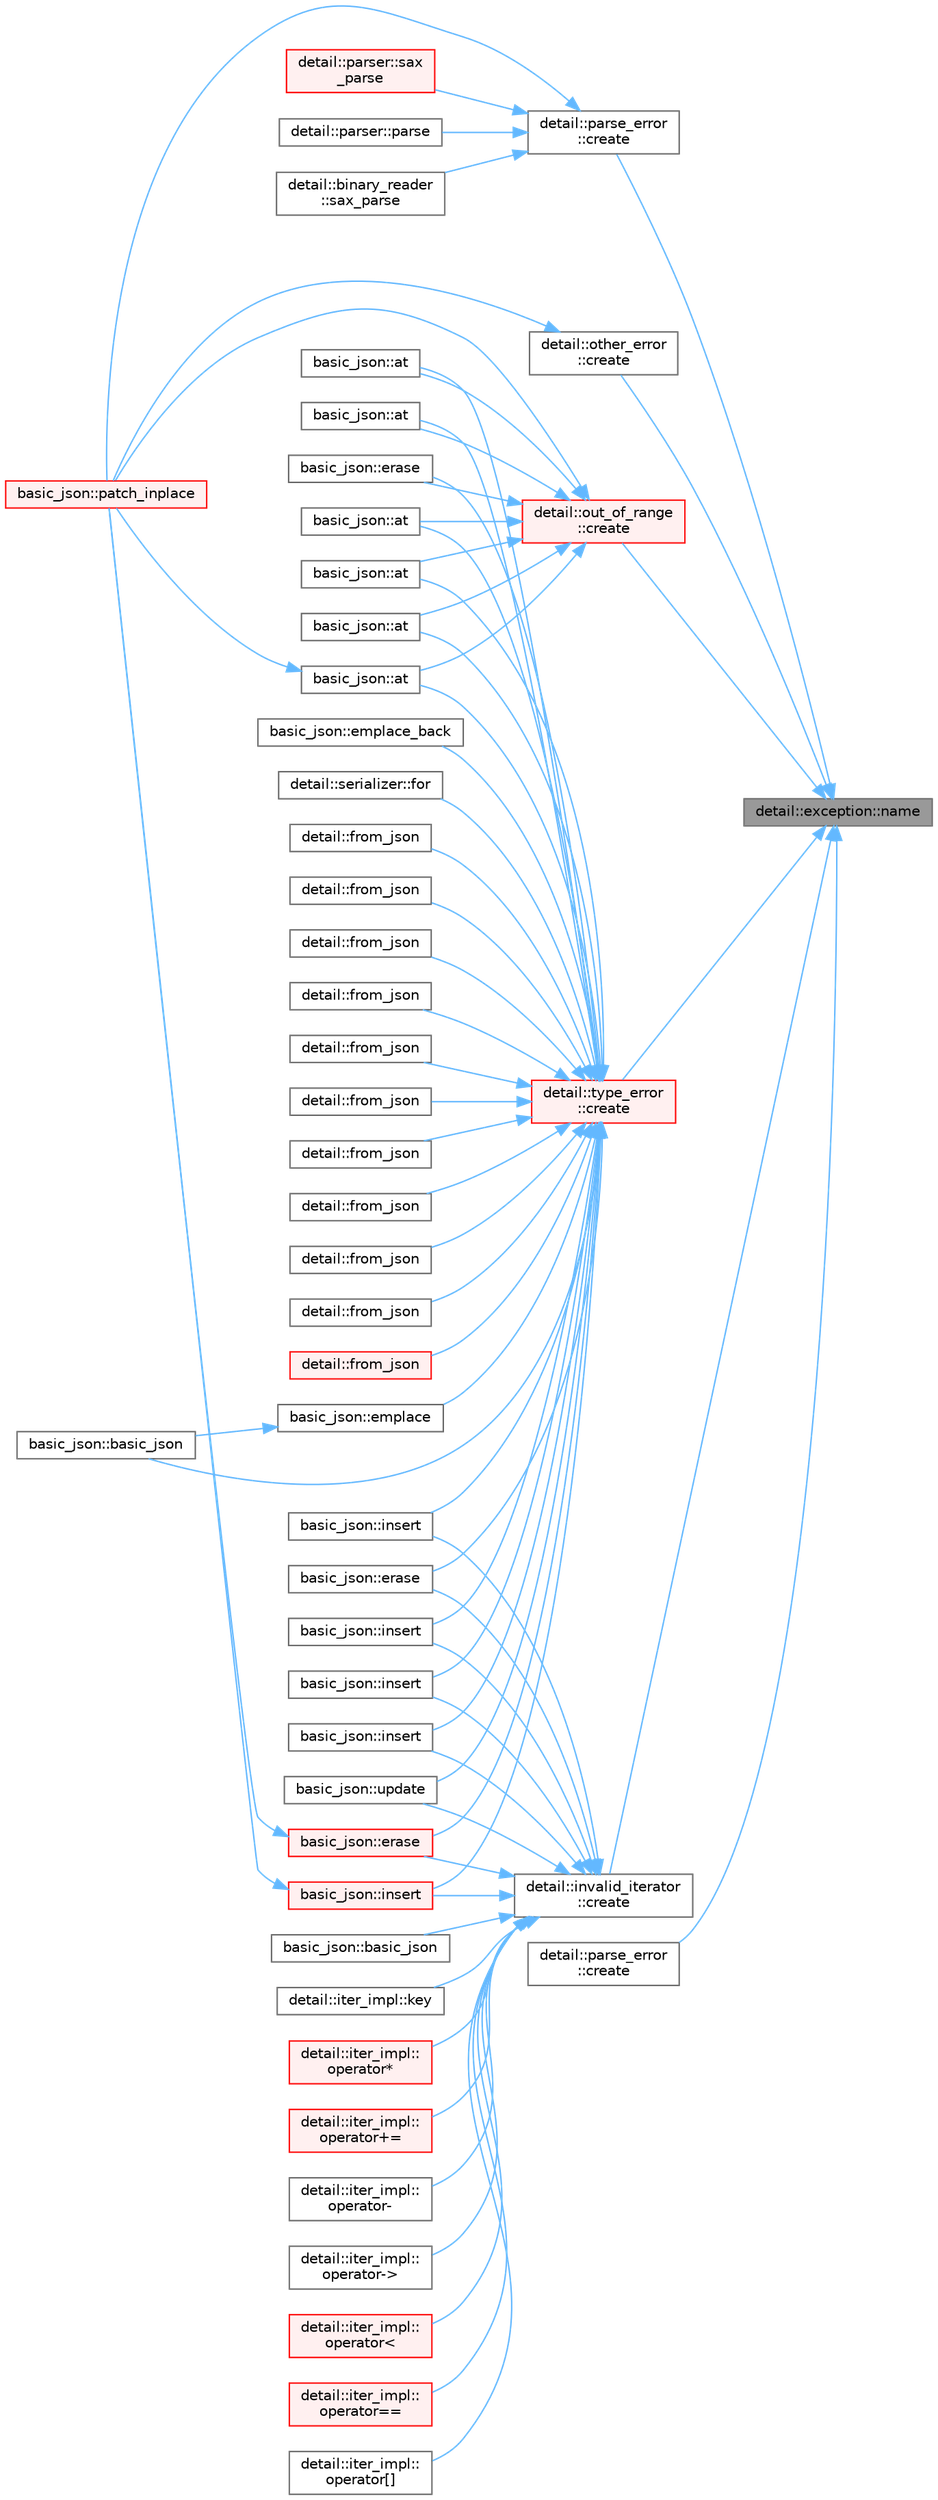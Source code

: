 digraph "detail::exception::name"
{
 // LATEX_PDF_SIZE
  bgcolor="transparent";
  edge [fontname=Helvetica,fontsize=10,labelfontname=Helvetica,labelfontsize=10];
  node [fontname=Helvetica,fontsize=10,shape=box,height=0.2,width=0.4];
  rankdir="RL";
  Node1 [id="Node000001",label="detail::exception::name",height=0.2,width=0.4,color="gray40", fillcolor="grey60", style="filled", fontcolor="black",tooltip=" "];
  Node1 -> Node2 [id="edge1_Node000001_Node000002",dir="back",color="steelblue1",style="solid",tooltip=" "];
  Node2 [id="Node000002",label="detail::parse_error\l::create",height=0.2,width=0.4,color="grey40", fillcolor="white", style="filled",URL="$classdetail_1_1parse__error.html#a07046ea9f33d28f120af188ed674d6df",tooltip="create a parse error exception"];
  Node2 -> Node3 [id="edge2_Node000002_Node000003",dir="back",color="steelblue1",style="solid",tooltip=" "];
  Node3 [id="Node000003",label="detail::parser::parse",height=0.2,width=0.4,color="grey40", fillcolor="white", style="filled",URL="$classdetail_1_1parser.html#a59f4b745d4aa146bf7a60a30060f592f",tooltip="public parser interface"];
  Node2 -> Node4 [id="edge3_Node000002_Node000004",dir="back",color="steelblue1",style="solid",tooltip=" "];
  Node4 [id="Node000004",label="basic_json::patch_inplace",height=0.2,width=0.4,color="red", fillcolor="#FFF0F0", style="filled",URL="$classbasic__json.html#adc2ae40925906c7e1d559b8bf12028a7",tooltip="applies a JSON patch in-place without copying the object"];
  Node2 -> Node6 [id="edge4_Node000002_Node000006",dir="back",color="steelblue1",style="solid",tooltip=" "];
  Node6 [id="Node000006",label="detail::binary_reader\l::sax_parse",height=0.2,width=0.4,color="grey40", fillcolor="white", style="filled",URL="$classdetail_1_1binary__reader.html#a8e1b5452ae426e1d7b48761859e7f52d",tooltip=" "];
  Node2 -> Node7 [id="edge5_Node000002_Node000007",dir="back",color="steelblue1",style="solid",tooltip=" "];
  Node7 [id="Node000007",label="detail::parser::sax\l_parse",height=0.2,width=0.4,color="red", fillcolor="#FFF0F0", style="filled",URL="$classdetail_1_1parser.html#ae9084759356689163fee9ae37e69b050",tooltip=" "];
  Node1 -> Node9 [id="edge6_Node000001_Node000009",dir="back",color="steelblue1",style="solid",tooltip=" "];
  Node9 [id="Node000009",label="detail::invalid_iterator\l::create",height=0.2,width=0.4,color="grey40", fillcolor="white", style="filled",URL="$classdetail_1_1invalid__iterator.html#a35d0b713b151188622791891314949f9",tooltip=" "];
  Node9 -> Node10 [id="edge7_Node000009_Node000010",dir="back",color="steelblue1",style="solid",tooltip=" "];
  Node10 [id="Node000010",label="basic_json::basic_json",height=0.2,width=0.4,color="grey40", fillcolor="white", style="filled",URL="$classbasic__json.html#a12f2c1a11dd6e84196132ea77a99572a",tooltip="construct a JSON container given an iterator range"];
  Node9 -> Node11 [id="edge8_Node000009_Node000011",dir="back",color="steelblue1",style="solid",tooltip=" "];
  Node11 [id="Node000011",label="basic_json::erase",height=0.2,width=0.4,color="grey40", fillcolor="white", style="filled",URL="$classbasic__json.html#a151124c5b91ecb1278c7e191053ce9ca",tooltip="remove elements given an iterator range"];
  Node9 -> Node12 [id="edge9_Node000009_Node000012",dir="back",color="steelblue1",style="solid",tooltip=" "];
  Node12 [id="Node000012",label="basic_json::erase",height=0.2,width=0.4,color="red", fillcolor="#FFF0F0", style="filled",URL="$classbasic__json.html#a7a5ed019983b582705ef5ee43d15ca24",tooltip="remove element given an iterator"];
  Node12 -> Node4 [id="edge10_Node000012_Node000004",dir="back",color="steelblue1",style="solid",tooltip=" "];
  Node9 -> Node14 [id="edge11_Node000009_Node000014",dir="back",color="steelblue1",style="solid",tooltip=" "];
  Node14 [id="Node000014",label="basic_json::insert",height=0.2,width=0.4,color="grey40", fillcolor="white", style="filled",URL="$classbasic__json.html#a797b7b5589862535c88b9604c88d8d3e",tooltip="inserts range of elements into object"];
  Node9 -> Node15 [id="edge12_Node000009_Node000015",dir="back",color="steelblue1",style="solid",tooltip=" "];
  Node15 [id="Node000015",label="basic_json::insert",height=0.2,width=0.4,color="red", fillcolor="#FFF0F0", style="filled",URL="$classbasic__json.html#a4467ec0c7679150140f9d2f85e95bf4b",tooltip="inserts element into array"];
  Node15 -> Node4 [id="edge13_Node000015_Node000004",dir="back",color="steelblue1",style="solid",tooltip=" "];
  Node9 -> Node18 [id="edge14_Node000009_Node000018",dir="back",color="steelblue1",style="solid",tooltip=" "];
  Node18 [id="Node000018",label="basic_json::insert",height=0.2,width=0.4,color="grey40", fillcolor="white", style="filled",URL="$classbasic__json.html#af30d7fc224999adeaa9e4dcd81db0f05",tooltip="inserts range of elements into array"];
  Node9 -> Node19 [id="edge15_Node000009_Node000019",dir="back",color="steelblue1",style="solid",tooltip=" "];
  Node19 [id="Node000019",label="basic_json::insert",height=0.2,width=0.4,color="grey40", fillcolor="white", style="filled",URL="$classbasic__json.html#a3b25eeb503c9f30322b966af0451da38",tooltip="inserts elements from initializer list into array"];
  Node9 -> Node20 [id="edge16_Node000009_Node000020",dir="back",color="steelblue1",style="solid",tooltip=" "];
  Node20 [id="Node000020",label="basic_json::insert",height=0.2,width=0.4,color="grey40", fillcolor="white", style="filled",URL="$classbasic__json.html#a1d7b302f4e6249b8b28dcfbebd934600",tooltip="inserts copies of element into array"];
  Node9 -> Node21 [id="edge17_Node000009_Node000021",dir="back",color="steelblue1",style="solid",tooltip=" "];
  Node21 [id="Node000021",label="detail::iter_impl::key",height=0.2,width=0.4,color="grey40", fillcolor="white", style="filled",URL="$classdetail_1_1iter__impl.html#a4064b295014b32f3cabd86f94264fc74",tooltip="return the key of an object iterator"];
  Node9 -> Node22 [id="edge18_Node000009_Node000022",dir="back",color="steelblue1",style="solid",tooltip=" "];
  Node22 [id="Node000022",label="detail::iter_impl::\loperator*",height=0.2,width=0.4,color="red", fillcolor="#FFF0F0", style="filled",URL="$classdetail_1_1iter__impl.html#abbef7d5bdb2c45980a34e907610c32b2",tooltip="return a reference to the value pointed to by the iterator"];
  Node9 -> Node24 [id="edge19_Node000009_Node000024",dir="back",color="steelblue1",style="solid",tooltip=" "];
  Node24 [id="Node000024",label="detail::iter_impl::\loperator+=",height=0.2,width=0.4,color="red", fillcolor="#FFF0F0", style="filled",URL="$classdetail_1_1iter__impl.html#a5e2dd333526ae85044fe78f65aac9b52",tooltip="add to iterator"];
  Node9 -> Node26 [id="edge20_Node000009_Node000026",dir="back",color="steelblue1",style="solid",tooltip=" "];
  Node26 [id="Node000026",label="detail::iter_impl::\loperator-",height=0.2,width=0.4,color="grey40", fillcolor="white", style="filled",URL="$classdetail_1_1iter__impl.html#a848837b8db99998c90d7bd71492d0dee",tooltip="return difference"];
  Node9 -> Node27 [id="edge21_Node000009_Node000027",dir="back",color="steelblue1",style="solid",tooltip=" "];
  Node27 [id="Node000027",label="detail::iter_impl::\loperator-\>",height=0.2,width=0.4,color="grey40", fillcolor="white", style="filled",URL="$classdetail_1_1iter__impl.html#a72314a87e67ba523f1be2f014f4eab56",tooltip="dereference the iterator"];
  Node9 -> Node28 [id="edge22_Node000009_Node000028",dir="back",color="steelblue1",style="solid",tooltip=" "];
  Node28 [id="Node000028",label="detail::iter_impl::\loperator\<",height=0.2,width=0.4,color="red", fillcolor="#FFF0F0", style="filled",URL="$classdetail_1_1iter__impl.html#a339df296df7f5d014d5c7cedf40497da",tooltip="comparison: smaller"];
  Node9 -> Node30 [id="edge23_Node000009_Node000030",dir="back",color="steelblue1",style="solid",tooltip=" "];
  Node30 [id="Node000030",label="detail::iter_impl::\loperator==",height=0.2,width=0.4,color="red", fillcolor="#FFF0F0", style="filled",URL="$classdetail_1_1iter__impl.html#a57b4e1eee4a3cdb3c0683cf64979da8d",tooltip="comparison: equal"];
  Node9 -> Node32 [id="edge24_Node000009_Node000032",dir="back",color="steelblue1",style="solid",tooltip=" "];
  Node32 [id="Node000032",label="detail::iter_impl::\loperator[]",height=0.2,width=0.4,color="grey40", fillcolor="white", style="filled",URL="$classdetail_1_1iter__impl.html#a5e557e30103e2af36cd8173c88eb586c",tooltip="access to successor"];
  Node9 -> Node33 [id="edge25_Node000009_Node000033",dir="back",color="steelblue1",style="solid",tooltip=" "];
  Node33 [id="Node000033",label="basic_json::update",height=0.2,width=0.4,color="grey40", fillcolor="white", style="filled",URL="$classbasic__json.html#a2db7c9bf454f893d156a7396d527873b",tooltip="updates a JSON object from another object, overwriting existing keys"];
  Node1 -> Node34 [id="edge26_Node000001_Node000034",dir="back",color="steelblue1",style="solid",tooltip=" "];
  Node34 [id="Node000034",label="detail::type_error\l::create",height=0.2,width=0.4,color="red", fillcolor="#FFF0F0", style="filled",URL="$classdetail_1_1type__error.html#a2d25372628cf1e09ec67718f4bc42762",tooltip=" "];
  Node34 -> Node35 [id="edge27_Node000034_Node000035",dir="back",color="steelblue1",style="solid",tooltip=" "];
  Node35 [id="Node000035",label="basic_json::at",height=0.2,width=0.4,color="grey40", fillcolor="white", style="filled",URL="$classbasic__json.html#aedf1894e1b70a4caebd95adec60e845a",tooltip="access specified object element with bounds checking"];
  Node34 -> Node36 [id="edge28_Node000034_Node000036",dir="back",color="steelblue1",style="solid",tooltip=" "];
  Node36 [id="Node000036",label="basic_json::at",height=0.2,width=0.4,color="grey40", fillcolor="white", style="filled",URL="$classbasic__json.html#afc32b953a4e343dc7f8ab3465743f399",tooltip="access specified object element with bounds checking"];
  Node34 -> Node37 [id="edge29_Node000034_Node000037",dir="back",color="steelblue1",style="solid",tooltip=" "];
  Node37 [id="Node000037",label="basic_json::at",height=0.2,width=0.4,color="grey40", fillcolor="white", style="filled",URL="$classbasic__json.html#afc69e86b65aa8b571ccad9d581ca5a2b",tooltip="access specified object element with bounds checking"];
  Node34 -> Node38 [id="edge30_Node000034_Node000038",dir="back",color="steelblue1",style="solid",tooltip=" "];
  Node38 [id="Node000038",label="basic_json::at",height=0.2,width=0.4,color="grey40", fillcolor="white", style="filled",URL="$classbasic__json.html#aee87279fb115f6d57967e6e8f5542faa",tooltip="access specified object element with bounds checking"];
  Node34 -> Node39 [id="edge31_Node000034_Node000039",dir="back",color="steelblue1",style="solid",tooltip=" "];
  Node39 [id="Node000039",label="basic_json::at",height=0.2,width=0.4,color="grey40", fillcolor="white", style="filled",URL="$classbasic__json.html#a603779687f401ad11de45f8397f92296",tooltip="access specified array element with bounds checking"];
  Node39 -> Node4 [id="edge32_Node000039_Node000004",dir="back",color="steelblue1",style="solid",tooltip=" "];
  Node34 -> Node40 [id="edge33_Node000034_Node000040",dir="back",color="steelblue1",style="solid",tooltip=" "];
  Node40 [id="Node000040",label="basic_json::at",height=0.2,width=0.4,color="grey40", fillcolor="white", style="filled",URL="$classbasic__json.html#a98e6b7245d17021327eb3962d73ccc54",tooltip="access specified array element with bounds checking"];
  Node34 -> Node41 [id="edge34_Node000034_Node000041",dir="back",color="steelblue1",style="solid",tooltip=" "];
  Node41 [id="Node000041",label="basic_json::basic_json",height=0.2,width=0.4,color="grey40", fillcolor="white", style="filled",URL="$classbasic__json.html#aec3d71dec8062753efb67860b7cca1a1",tooltip="create a container (array or object) from an initializer list"];
  Node34 -> Node42 [id="edge35_Node000034_Node000042",dir="back",color="steelblue1",style="solid",tooltip=" "];
  Node42 [id="Node000042",label="basic_json::emplace",height=0.2,width=0.4,color="grey40", fillcolor="white", style="filled",URL="$classbasic__json.html#a3e70795da670f11ad7925407d0a7d83c",tooltip="add an object to an object if key does not exist"];
  Node42 -> Node41 [id="edge36_Node000042_Node000041",dir="back",color="steelblue1",style="solid",tooltip=" "];
  Node34 -> Node43 [id="edge37_Node000034_Node000043",dir="back",color="steelblue1",style="solid",tooltip=" "];
  Node43 [id="Node000043",label="basic_json::emplace_back",height=0.2,width=0.4,color="grey40", fillcolor="white", style="filled",URL="$classbasic__json.html#a7ad89dd8715111483428ecf8534b9393",tooltip="add an object to an array"];
  Node34 -> Node44 [id="edge38_Node000034_Node000044",dir="back",color="steelblue1",style="solid",tooltip=" "];
  Node44 [id="Node000044",label="basic_json::erase",height=0.2,width=0.4,color="grey40", fillcolor="white", style="filled",URL="$classbasic__json.html#a0e480e9d2391485c79747bb756628f61",tooltip="remove element from a JSON array given an index"];
  Node34 -> Node11 [id="edge39_Node000034_Node000011",dir="back",color="steelblue1",style="solid",tooltip=" "];
  Node34 -> Node12 [id="edge40_Node000034_Node000012",dir="back",color="steelblue1",style="solid",tooltip=" "];
  Node34 -> Node45 [id="edge41_Node000034_Node000045",dir="back",color="steelblue1",style="solid",tooltip=" "];
  Node45 [id="Node000045",label="detail::serializer::for",height=0.2,width=0.4,color="grey40", fillcolor="white", style="filled",URL="$classdetail_1_1serializer.html#a491abc2de2affbc9c3490bde110b7f07",tooltip=" "];
  Node34 -> Node46 [id="edge42_Node000034_Node000046",dir="back",color="steelblue1",style="solid",tooltip=" "];
  Node46 [id="Node000046",label="detail::from_json",height=0.2,width=0.4,color="grey40", fillcolor="white", style="filled",URL="$namespacedetail.html#a5679c0faebc99f95ebfd2cb33406cdfc",tooltip=" "];
  Node34 -> Node47 [id="edge43_Node000034_Node000047",dir="back",color="steelblue1",style="solid",tooltip=" "];
  Node47 [id="Node000047",label="detail::from_json",height=0.2,width=0.4,color="grey40", fillcolor="white", style="filled",URL="$namespacedetail.html#a65752fffa784667e7b4ea8bdd0ec6669",tooltip=" "];
  Node34 -> Node48 [id="edge44_Node000034_Node000048",dir="back",color="steelblue1",style="solid",tooltip=" "];
  Node48 [id="Node000048",label="detail::from_json",height=0.2,width=0.4,color="grey40", fillcolor="white", style="filled",URL="$namespacedetail.html#a906affddceb2daa6a462c5c02ce53761",tooltip=" "];
  Node34 -> Node49 [id="edge45_Node000034_Node000049",dir="back",color="steelblue1",style="solid",tooltip=" "];
  Node49 [id="Node000049",label="detail::from_json",height=0.2,width=0.4,color="grey40", fillcolor="white", style="filled",URL="$namespacedetail.html#aa1a92ab7f5de728919535b5714a4eda6",tooltip=" "];
  Node34 -> Node50 [id="edge46_Node000034_Node000050",dir="back",color="steelblue1",style="solid",tooltip=" "];
  Node50 [id="Node000050",label="detail::from_json",height=0.2,width=0.4,color="grey40", fillcolor="white", style="filled",URL="$namespacedetail.html#a6b60b3f3a22e35323af3ecbb1d7e2464",tooltip=" "];
  Node34 -> Node51 [id="edge47_Node000034_Node000051",dir="back",color="steelblue1",style="solid",tooltip=" "];
  Node51 [id="Node000051",label="detail::from_json",height=0.2,width=0.4,color="grey40", fillcolor="white", style="filled",URL="$namespacedetail.html#a1dee67b2f27eb606b7174ff7e7e56c49",tooltip=" "];
  Node34 -> Node52 [id="edge48_Node000034_Node000052",dir="back",color="steelblue1",style="solid",tooltip=" "];
  Node52 [id="Node000052",label="detail::from_json",height=0.2,width=0.4,color="grey40", fillcolor="white", style="filled",URL="$namespacedetail.html#aa0e2a2cdcf751b91b3fd1384add531cd",tooltip=" "];
  Node34 -> Node53 [id="edge49_Node000034_Node000053",dir="back",color="steelblue1",style="solid",tooltip=" "];
  Node53 [id="Node000053",label="detail::from_json",height=0.2,width=0.4,color="grey40", fillcolor="white", style="filled",URL="$namespacedetail.html#a0ad294bce6911925bbb3afaaf5cafb50",tooltip=" "];
  Node34 -> Node54 [id="edge50_Node000034_Node000054",dir="back",color="steelblue1",style="solid",tooltip=" "];
  Node54 [id="Node000054",label="detail::from_json",height=0.2,width=0.4,color="grey40", fillcolor="white", style="filled",URL="$namespacedetail.html#ae1f62aac7ce53a789f545f54e41e8926",tooltip=" "];
  Node34 -> Node55 [id="edge51_Node000034_Node000055",dir="back",color="steelblue1",style="solid",tooltip=" "];
  Node55 [id="Node000055",label="detail::from_json",height=0.2,width=0.4,color="grey40", fillcolor="white", style="filled",URL="$namespacedetail.html#a0b01c920706dca5df2940f1f09728db3",tooltip=" "];
  Node34 -> Node56 [id="edge52_Node000034_Node000056",dir="back",color="steelblue1",style="solid",tooltip=" "];
  Node56 [id="Node000056",label="detail::from_json",height=0.2,width=0.4,color="red", fillcolor="#FFF0F0", style="filled",URL="$namespacedetail.html#ac8fc7fc4703cbd8edd7bb43a94adf92b",tooltip=" "];
  Node34 -> Node14 [id="edge53_Node000034_Node000014",dir="back",color="steelblue1",style="solid",tooltip=" "];
  Node34 -> Node15 [id="edge54_Node000034_Node000015",dir="back",color="steelblue1",style="solid",tooltip=" "];
  Node34 -> Node18 [id="edge55_Node000034_Node000018",dir="back",color="steelblue1",style="solid",tooltip=" "];
  Node34 -> Node19 [id="edge56_Node000034_Node000019",dir="back",color="steelblue1",style="solid",tooltip=" "];
  Node34 -> Node20 [id="edge57_Node000034_Node000020",dir="back",color="steelblue1",style="solid",tooltip=" "];
  Node34 -> Node33 [id="edge58_Node000034_Node000033",dir="back",color="steelblue1",style="solid",tooltip=" "];
  Node1 -> Node95 [id="edge59_Node000001_Node000095",dir="back",color="steelblue1",style="solid",tooltip=" "];
  Node95 [id="Node000095",label="detail::out_of_range\l::create",height=0.2,width=0.4,color="red", fillcolor="#FFF0F0", style="filled",URL="$classdetail_1_1out__of__range.html#a79ea0d3ec02a853629dc827e045ecff5",tooltip=" "];
  Node95 -> Node35 [id="edge60_Node000095_Node000035",dir="back",color="steelblue1",style="solid",tooltip=" "];
  Node95 -> Node36 [id="edge61_Node000095_Node000036",dir="back",color="steelblue1",style="solid",tooltip=" "];
  Node95 -> Node37 [id="edge62_Node000095_Node000037",dir="back",color="steelblue1",style="solid",tooltip=" "];
  Node95 -> Node38 [id="edge63_Node000095_Node000038",dir="back",color="steelblue1",style="solid",tooltip=" "];
  Node95 -> Node39 [id="edge64_Node000095_Node000039",dir="back",color="steelblue1",style="solid",tooltip=" "];
  Node95 -> Node40 [id="edge65_Node000095_Node000040",dir="back",color="steelblue1",style="solid",tooltip=" "];
  Node95 -> Node44 [id="edge66_Node000095_Node000044",dir="back",color="steelblue1",style="solid",tooltip=" "];
  Node95 -> Node4 [id="edge67_Node000095_Node000004",dir="back",color="steelblue1",style="solid",tooltip=" "];
  Node1 -> Node99 [id="edge68_Node000001_Node000099",dir="back",color="steelblue1",style="solid",tooltip=" "];
  Node99 [id="Node000099",label="detail::other_error\l::create",height=0.2,width=0.4,color="grey40", fillcolor="white", style="filled",URL="$classdetail_1_1other__error.html#a687565ec69bfdf7a15f9a672038b0f0f",tooltip=" "];
  Node99 -> Node4 [id="edge69_Node000099_Node000004",dir="back",color="steelblue1",style="solid",tooltip=" "];
  Node1 -> Node100 [id="edge70_Node000001_Node000100",dir="back",color="steelblue1",style="solid",tooltip=" "];
  Node100 [id="Node000100",label="detail::parse_error\l::create",height=0.2,width=0.4,color="grey40", fillcolor="white", style="filled",URL="$classdetail_1_1parse__error.html#a55b7ac869c65efd530fbf3dee18c5e9c",tooltip=" "];
}
